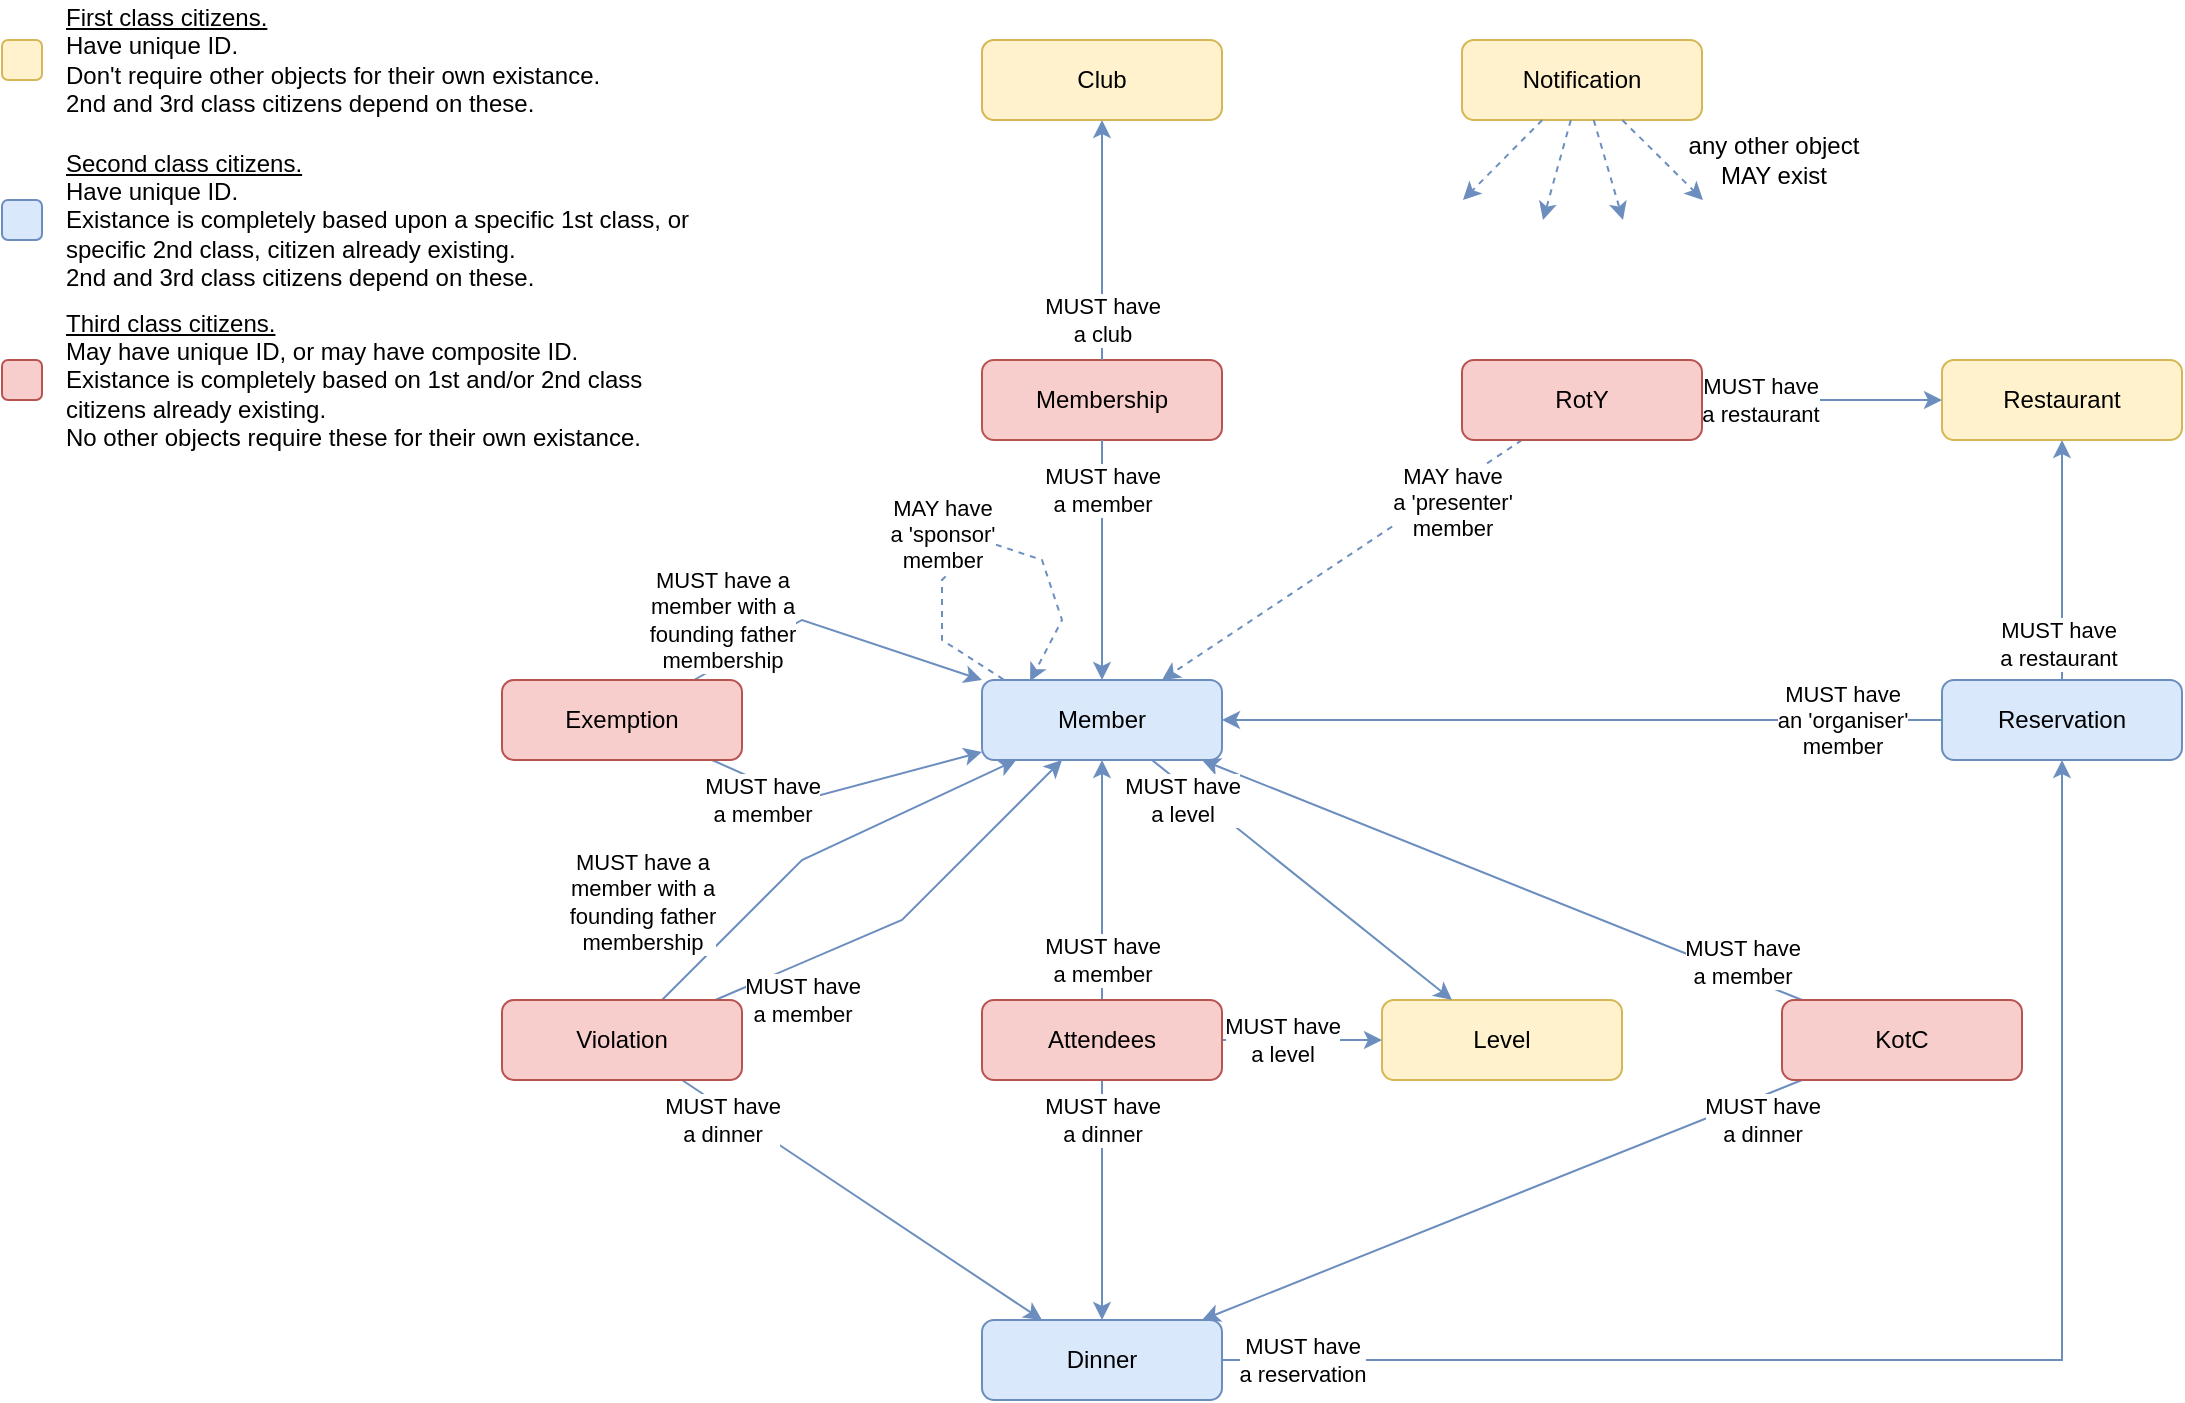 <mxfile version="21.2.8" type="device">
  <diagram name="Page-1" id="Z5LdI7A3Hce1t4JZFpOZ">
    <mxGraphModel dx="2160" dy="1263" grid="1" gridSize="10" guides="1" tooltips="1" connect="1" arrows="1" fold="1" page="1" pageScale="1" pageWidth="827" pageHeight="1169" math="0" shadow="0">
      <root>
        <mxCell id="0" />
        <mxCell id="1" parent="0" />
        <mxCell id="BozgZO4kEOnN7RZl8oFu-1" value="Member" style="rounded=1;whiteSpace=wrap;html=1;fillColor=#dae8fc;strokeColor=#6c8ebf;" parent="1" vertex="1">
          <mxGeometry x="520" y="360" width="120" height="40" as="geometry" />
        </mxCell>
        <mxCell id="BozgZO4kEOnN7RZl8oFu-2" value="Club" style="rounded=1;whiteSpace=wrap;html=1;fillColor=#fff2cc;strokeColor=#d6b656;" parent="1" vertex="1">
          <mxGeometry x="520" y="40" width="120" height="40" as="geometry" />
        </mxCell>
        <mxCell id="BozgZO4kEOnN7RZl8oFu-3" value="Notification" style="rounded=1;whiteSpace=wrap;html=1;fillColor=#fff2cc;strokeColor=#d6b656;" parent="1" vertex="1">
          <mxGeometry x="760" y="40" width="120" height="40" as="geometry" />
        </mxCell>
        <mxCell id="BozgZO4kEOnN7RZl8oFu-4" value="Level" style="rounded=1;whiteSpace=wrap;html=1;fillColor=#fff2cc;strokeColor=#d6b656;" parent="1" vertex="1">
          <mxGeometry x="720" y="520" width="120" height="40" as="geometry" />
        </mxCell>
        <mxCell id="BozgZO4kEOnN7RZl8oFu-5" value="Restaurant" style="rounded=1;whiteSpace=wrap;html=1;fillColor=#fff2cc;strokeColor=#d6b656;" parent="1" vertex="1">
          <mxGeometry x="1000" y="200" width="120" height="40" as="geometry" />
        </mxCell>
        <mxCell id="BozgZO4kEOnN7RZl8oFu-7" value="Membership" style="rounded=1;whiteSpace=wrap;html=1;fillColor=#f8cecc;strokeColor=#b85450;" parent="1" vertex="1">
          <mxGeometry x="520" y="200" width="120" height="40" as="geometry" />
        </mxCell>
        <mxCell id="r8nRrEDW61zQKozaeemJ-20" value="MUST have&lt;br&gt;a member" style="rounded=0;orthogonalLoop=1;jettySize=auto;html=1;fillColor=#dae8fc;strokeColor=#6c8ebf;" edge="1" parent="1" source="BozgZO4kEOnN7RZl8oFu-8" target="BozgZO4kEOnN7RZl8oFu-1">
          <mxGeometry x="-0.565" y="-8" relative="1" as="geometry">
            <Array as="points">
              <mxPoint x="430" y="420" />
            </Array>
            <mxPoint as="offset" />
          </mxGeometry>
        </mxCell>
        <mxCell id="r8nRrEDW61zQKozaeemJ-21" value="MUST have a&lt;br&gt;member with a&lt;br&gt;founding father&lt;br&gt;membership" style="rounded=0;orthogonalLoop=1;jettySize=auto;html=1;fillColor=#dae8fc;strokeColor=#6c8ebf;" edge="1" parent="1" source="BozgZO4kEOnN7RZl8oFu-8" target="BozgZO4kEOnN7RZl8oFu-1">
          <mxGeometry x="-0.658" y="19" relative="1" as="geometry">
            <Array as="points">
              <mxPoint x="430" y="330" />
            </Array>
            <mxPoint as="offset" />
          </mxGeometry>
        </mxCell>
        <mxCell id="BozgZO4kEOnN7RZl8oFu-8" value="Exemption" style="rounded=1;whiteSpace=wrap;html=1;fillColor=#f8cecc;strokeColor=#b85450;" parent="1" vertex="1">
          <mxGeometry x="280" y="360" width="120" height="40" as="geometry" />
        </mxCell>
        <mxCell id="r8nRrEDW61zQKozaeemJ-24" value="&lt;span style=&quot;color: rgb(0, 0, 0); font-family: Helvetica; font-size: 11px; font-style: normal; font-variant-ligatures: normal; font-variant-caps: normal; font-weight: 400; letter-spacing: normal; orphans: 2; text-align: center; text-indent: 0px; text-transform: none; widows: 2; word-spacing: 0px; -webkit-text-stroke-width: 0px; background-color: rgb(255, 255, 255); text-decoration-thickness: initial; text-decoration-style: initial; text-decoration-color: initial; float: none; display: inline !important;&quot;&gt;MUST have&lt;/span&gt;&lt;br style=&quot;border-color: var(--border-color); color: rgb(0, 0, 0); font-family: Helvetica; font-size: 11px; font-style: normal; font-variant-ligatures: normal; font-variant-caps: normal; font-weight: 400; letter-spacing: normal; orphans: 2; text-align: center; text-indent: 0px; text-transform: none; widows: 2; word-spacing: 0px; -webkit-text-stroke-width: 0px; text-decoration-thickness: initial; text-decoration-style: initial; text-decoration-color: initial;&quot;&gt;&lt;span style=&quot;color: rgb(0, 0, 0); font-family: Helvetica; font-size: 11px; font-style: normal; font-variant-ligatures: normal; font-variant-caps: normal; font-weight: 400; letter-spacing: normal; orphans: 2; text-align: center; text-indent: 0px; text-transform: none; widows: 2; word-spacing: 0px; -webkit-text-stroke-width: 0px; background-color: rgb(255, 255, 255); text-decoration-thickness: initial; text-decoration-style: initial; text-decoration-color: initial; float: none; display: inline !important;&quot;&gt;a restaurant&lt;/span&gt;" style="rounded=0;orthogonalLoop=1;jettySize=auto;html=1;fillColor=#dae8fc;strokeColor=#6c8ebf;" edge="1" parent="1" source="BozgZO4kEOnN7RZl8oFu-10" target="BozgZO4kEOnN7RZl8oFu-5">
          <mxGeometry x="-0.703" y="2" relative="1" as="geometry">
            <mxPoint as="offset" />
          </mxGeometry>
        </mxCell>
        <mxCell id="BozgZO4kEOnN7RZl8oFu-10" value="Reservation" style="rounded=1;whiteSpace=wrap;html=1;fillColor=#dae8fc;strokeColor=#6c8ebf;" parent="1" vertex="1">
          <mxGeometry x="1000" y="360" width="120" height="40" as="geometry" />
        </mxCell>
        <mxCell id="r8nRrEDW61zQKozaeemJ-22" value="MUST have&lt;br&gt;a restaurant" style="edgeStyle=orthogonalEdgeStyle;rounded=0;orthogonalLoop=1;jettySize=auto;html=1;fillColor=#dae8fc;strokeColor=#6c8ebf;" edge="1" parent="1" source="BozgZO4kEOnN7RZl8oFu-11" target="BozgZO4kEOnN7RZl8oFu-5">
          <mxGeometry x="-0.529" relative="1" as="geometry">
            <mxPoint as="offset" />
          </mxGeometry>
        </mxCell>
        <mxCell id="r8nRrEDW61zQKozaeemJ-23" value="MAY have&lt;br&gt;a &#39;presenter&#39;&lt;br&gt;member" style="rounded=0;orthogonalLoop=1;jettySize=auto;html=1;dashed=1;fillColor=#dae8fc;strokeColor=#6c8ebf;" edge="1" parent="1" source="BozgZO4kEOnN7RZl8oFu-11" target="BozgZO4kEOnN7RZl8oFu-1">
          <mxGeometry x="-0.575" y="6" relative="1" as="geometry">
            <Array as="points" />
            <mxPoint as="offset" />
          </mxGeometry>
        </mxCell>
        <mxCell id="BozgZO4kEOnN7RZl8oFu-11" value="RotY" style="rounded=1;whiteSpace=wrap;html=1;fillColor=#f8cecc;strokeColor=#b85450;" parent="1" vertex="1">
          <mxGeometry x="760" y="200" width="120" height="40" as="geometry" />
        </mxCell>
        <mxCell id="r8nRrEDW61zQKozaeemJ-30" value="MUST have&lt;br&gt;a dinner" style="rounded=0;orthogonalLoop=1;jettySize=auto;html=1;fillColor=#dae8fc;strokeColor=#6c8ebf;" edge="1" parent="1" source="BozgZO4kEOnN7RZl8oFu-12" target="BozgZO4kEOnN7RZl8oFu-13">
          <mxGeometry x="-0.839" y="11" relative="1" as="geometry">
            <mxPoint as="offset" />
          </mxGeometry>
        </mxCell>
        <mxCell id="r8nRrEDW61zQKozaeemJ-31" value="MUST have&lt;br&gt;a member" style="rounded=0;orthogonalLoop=1;jettySize=auto;html=1;fillColor=#dae8fc;strokeColor=#6c8ebf;" edge="1" parent="1" source="BozgZO4kEOnN7RZl8oFu-12" target="BozgZO4kEOnN7RZl8oFu-1">
          <mxGeometry x="-0.782" y="-7" relative="1" as="geometry">
            <mxPoint as="offset" />
          </mxGeometry>
        </mxCell>
        <mxCell id="BozgZO4kEOnN7RZl8oFu-12" value="KotC" style="rounded=1;whiteSpace=wrap;html=1;fillColor=#f8cecc;strokeColor=#b85450;" parent="1" vertex="1">
          <mxGeometry x="920" y="520" width="120" height="40" as="geometry" />
        </mxCell>
        <mxCell id="r8nRrEDW61zQKozaeemJ-26" value="MUST have&lt;br&gt;a reservation" style="rounded=0;orthogonalLoop=1;jettySize=auto;html=1;fillColor=#dae8fc;strokeColor=#6c8ebf;" edge="1" parent="1" source="BozgZO4kEOnN7RZl8oFu-13" target="BozgZO4kEOnN7RZl8oFu-10">
          <mxGeometry x="-0.889" relative="1" as="geometry">
            <Array as="points">
              <mxPoint x="1060" y="700" />
            </Array>
            <mxPoint as="offset" />
          </mxGeometry>
        </mxCell>
        <mxCell id="BozgZO4kEOnN7RZl8oFu-13" value="Dinner" style="rounded=1;whiteSpace=wrap;html=1;fillColor=#dae8fc;strokeColor=#6c8ebf;" parent="1" vertex="1">
          <mxGeometry x="520" y="680" width="120" height="40" as="geometry" />
        </mxCell>
        <mxCell id="r8nRrEDW61zQKozaeemJ-27" value="MUST have&lt;br&gt;a dinner" style="rounded=0;orthogonalLoop=1;jettySize=auto;html=1;fillColor=#dae8fc;strokeColor=#6c8ebf;" edge="1" parent="1" source="BozgZO4kEOnN7RZl8oFu-14" target="BozgZO4kEOnN7RZl8oFu-13">
          <mxGeometry x="-0.667" relative="1" as="geometry">
            <mxPoint as="offset" />
          </mxGeometry>
        </mxCell>
        <mxCell id="r8nRrEDW61zQKozaeemJ-28" value="MUST have&lt;br&gt;a member" style="rounded=0;orthogonalLoop=1;jettySize=auto;html=1;fillColor=#dae8fc;strokeColor=#6c8ebf;" edge="1" parent="1" source="BozgZO4kEOnN7RZl8oFu-14" target="BozgZO4kEOnN7RZl8oFu-1">
          <mxGeometry x="-0.667" relative="1" as="geometry">
            <mxPoint as="offset" />
          </mxGeometry>
        </mxCell>
        <mxCell id="r8nRrEDW61zQKozaeemJ-29" value="MUST have&lt;br&gt;a level" style="rounded=0;orthogonalLoop=1;jettySize=auto;html=1;fillColor=#dae8fc;strokeColor=#6c8ebf;" edge="1" parent="1" source="BozgZO4kEOnN7RZl8oFu-14" target="BozgZO4kEOnN7RZl8oFu-4">
          <mxGeometry x="-0.25" relative="1" as="geometry">
            <Array as="points" />
            <mxPoint as="offset" />
          </mxGeometry>
        </mxCell>
        <mxCell id="BozgZO4kEOnN7RZl8oFu-14" value="Attendees" style="rounded=1;whiteSpace=wrap;html=1;fillColor=#f8cecc;strokeColor=#b85450;" parent="1" vertex="1">
          <mxGeometry x="520" y="520" width="120" height="40" as="geometry" />
        </mxCell>
        <mxCell id="r8nRrEDW61zQKozaeemJ-32" value="MUST have&lt;br&gt;a dinner&lt;br&gt;" style="rounded=0;orthogonalLoop=1;jettySize=auto;html=1;fillColor=#dae8fc;strokeColor=#6c8ebf;" edge="1" parent="1" source="MY71BQhp90IvfYwF4a3C-1" target="BozgZO4kEOnN7RZl8oFu-13">
          <mxGeometry x="-0.744" y="-6" relative="1" as="geometry">
            <mxPoint as="offset" />
          </mxGeometry>
        </mxCell>
        <mxCell id="r8nRrEDW61zQKozaeemJ-33" value="&lt;span style=&quot;color: rgb(0, 0, 0); font-family: Helvetica; font-size: 11px; font-style: normal; font-variant-ligatures: normal; font-variant-caps: normal; font-weight: 400; letter-spacing: normal; orphans: 2; text-align: center; text-indent: 0px; text-transform: none; widows: 2; word-spacing: 0px; -webkit-text-stroke-width: 0px; background-color: rgb(255, 255, 255); text-decoration-thickness: initial; text-decoration-style: initial; text-decoration-color: initial; float: none; display: inline !important;&quot;&gt;MUST have&lt;/span&gt;&lt;br style=&quot;border-color: var(--border-color); color: rgb(0, 0, 0); font-family: Helvetica; font-size: 11px; font-style: normal; font-variant-ligatures: normal; font-variant-caps: normal; font-weight: 400; letter-spacing: normal; orphans: 2; text-align: center; text-indent: 0px; text-transform: none; widows: 2; word-spacing: 0px; -webkit-text-stroke-width: 0px; text-decoration-thickness: initial; text-decoration-style: initial; text-decoration-color: initial;&quot;&gt;&lt;span style=&quot;color: rgb(0, 0, 0); font-family: Helvetica; font-size: 11px; font-style: normal; font-variant-ligatures: normal; font-variant-caps: normal; font-weight: 400; letter-spacing: normal; orphans: 2; text-align: center; text-indent: 0px; text-transform: none; widows: 2; word-spacing: 0px; -webkit-text-stroke-width: 0px; background-color: rgb(255, 255, 255); text-decoration-thickness: initial; text-decoration-style: initial; text-decoration-color: initial; float: none; display: inline !important;&quot;&gt;a member&lt;/span&gt;" style="rounded=0;orthogonalLoop=1;jettySize=auto;html=1;fillColor=#dae8fc;strokeColor=#6c8ebf;" edge="1" parent="1" source="MY71BQhp90IvfYwF4a3C-1" target="BozgZO4kEOnN7RZl8oFu-1">
          <mxGeometry x="-0.629" y="-17" relative="1" as="geometry">
            <Array as="points">
              <mxPoint x="480" y="480" />
            </Array>
            <mxPoint as="offset" />
          </mxGeometry>
        </mxCell>
        <mxCell id="r8nRrEDW61zQKozaeemJ-34" value="&lt;span style=&quot;color: rgb(0, 0, 0); font-family: Helvetica; font-size: 11px; font-style: normal; font-variant-ligatures: normal; font-variant-caps: normal; font-weight: 400; letter-spacing: normal; orphans: 2; text-align: center; text-indent: 0px; text-transform: none; widows: 2; word-spacing: 0px; -webkit-text-stroke-width: 0px; background-color: rgb(255, 255, 255); text-decoration-thickness: initial; text-decoration-style: initial; text-decoration-color: initial; float: none; display: inline !important;&quot;&gt;MUST have a&lt;/span&gt;&lt;br style=&quot;border-color: var(--border-color); color: rgb(0, 0, 0); font-family: Helvetica; font-size: 11px; font-style: normal; font-variant-ligatures: normal; font-variant-caps: normal; font-weight: 400; letter-spacing: normal; orphans: 2; text-align: center; text-indent: 0px; text-transform: none; widows: 2; word-spacing: 0px; -webkit-text-stroke-width: 0px; text-decoration-thickness: initial; text-decoration-style: initial; text-decoration-color: initial;&quot;&gt;&lt;span style=&quot;color: rgb(0, 0, 0); font-family: Helvetica; font-size: 11px; font-style: normal; font-variant-ligatures: normal; font-variant-caps: normal; font-weight: 400; letter-spacing: normal; orphans: 2; text-align: center; text-indent: 0px; text-transform: none; widows: 2; word-spacing: 0px; -webkit-text-stroke-width: 0px; background-color: rgb(255, 255, 255); text-decoration-thickness: initial; text-decoration-style: initial; text-decoration-color: initial; float: none; display: inline !important;&quot;&gt;member with a&lt;/span&gt;&lt;br style=&quot;border-color: var(--border-color); color: rgb(0, 0, 0); font-family: Helvetica; font-size: 11px; font-style: normal; font-variant-ligatures: normal; font-variant-caps: normal; font-weight: 400; letter-spacing: normal; orphans: 2; text-align: center; text-indent: 0px; text-transform: none; widows: 2; word-spacing: 0px; -webkit-text-stroke-width: 0px; text-decoration-thickness: initial; text-decoration-style: initial; text-decoration-color: initial;&quot;&gt;&lt;span style=&quot;color: rgb(0, 0, 0); font-family: Helvetica; font-size: 11px; font-style: normal; font-variant-ligatures: normal; font-variant-caps: normal; font-weight: 400; letter-spacing: normal; orphans: 2; text-align: center; text-indent: 0px; text-transform: none; widows: 2; word-spacing: 0px; -webkit-text-stroke-width: 0px; background-color: rgb(255, 255, 255); text-decoration-thickness: initial; text-decoration-style: initial; text-decoration-color: initial; float: none; display: inline !important;&quot;&gt;founding father&lt;/span&gt;&lt;br style=&quot;border-color: var(--border-color); color: rgb(0, 0, 0); font-family: Helvetica; font-size: 11px; font-style: normal; font-variant-ligatures: normal; font-variant-caps: normal; font-weight: 400; letter-spacing: normal; orphans: 2; text-align: center; text-indent: 0px; text-transform: none; widows: 2; word-spacing: 0px; -webkit-text-stroke-width: 0px; text-decoration-thickness: initial; text-decoration-style: initial; text-decoration-color: initial;&quot;&gt;&lt;span style=&quot;color: rgb(0, 0, 0); font-family: Helvetica; font-size: 11px; font-style: normal; font-variant-ligatures: normal; font-variant-caps: normal; font-weight: 400; letter-spacing: normal; orphans: 2; text-align: center; text-indent: 0px; text-transform: none; widows: 2; word-spacing: 0px; -webkit-text-stroke-width: 0px; background-color: rgb(255, 255, 255); text-decoration-thickness: initial; text-decoration-style: initial; text-decoration-color: initial; float: none; display: inline !important;&quot;&gt;membership&lt;/span&gt;" style="rounded=0;orthogonalLoop=1;jettySize=auto;html=1;fillColor=#dae8fc;strokeColor=#6c8ebf;" edge="1" parent="1" source="MY71BQhp90IvfYwF4a3C-1" target="BozgZO4kEOnN7RZl8oFu-1">
          <mxGeometry x="-0.74" y="42" relative="1" as="geometry">
            <Array as="points">
              <mxPoint x="430" y="450" />
            </Array>
            <mxPoint as="offset" />
          </mxGeometry>
        </mxCell>
        <mxCell id="MY71BQhp90IvfYwF4a3C-1" value="Violation" style="rounded=1;whiteSpace=wrap;html=1;fillColor=#f8cecc;strokeColor=#b85450;" parent="1" vertex="1">
          <mxGeometry x="280" y="520" width="120" height="40" as="geometry" />
        </mxCell>
        <mxCell id="r8nRrEDW61zQKozaeemJ-3" value="MUST have&lt;br&gt;a level" style="endArrow=classic;html=1;rounded=0;fillColor=#dae8fc;strokeColor=#6c8ebf;" edge="1" parent="1" source="BozgZO4kEOnN7RZl8oFu-1" target="BozgZO4kEOnN7RZl8oFu-4">
          <mxGeometry x="-0.748" y="-6" width="50" height="50" relative="1" as="geometry">
            <mxPoint x="290" y="360" as="sourcePoint" />
            <mxPoint x="340" y="310" as="targetPoint" />
            <mxPoint as="offset" />
          </mxGeometry>
        </mxCell>
        <mxCell id="r8nRrEDW61zQKozaeemJ-9" value="" style="endArrow=classic;html=1;rounded=0;dashed=1;fillColor=#dae8fc;strokeColor=#6c8ebf;" edge="1" parent="1" source="BozgZO4kEOnN7RZl8oFu-3">
          <mxGeometry width="50" height="50" relative="1" as="geometry">
            <mxPoint x="770.5" y="90" as="sourcePoint" />
            <mxPoint x="760.5" y="120" as="targetPoint" />
          </mxGeometry>
        </mxCell>
        <mxCell id="r8nRrEDW61zQKozaeemJ-10" value="any other object MAY exist" style="text;html=1;strokeColor=none;fillColor=none;align=center;verticalAlign=middle;whiteSpace=wrap;rounded=0;" vertex="1" parent="1">
          <mxGeometry x="870.5" y="80" width="90" height="40" as="geometry" />
        </mxCell>
        <mxCell id="r8nRrEDW61zQKozaeemJ-11" value="" style="endArrow=classic;html=1;rounded=0;dashed=1;fillColor=#dae8fc;strokeColor=#6c8ebf;" edge="1" parent="1" source="BozgZO4kEOnN7RZl8oFu-3">
          <mxGeometry width="50" height="50" relative="1" as="geometry">
            <mxPoint x="780.5" y="100" as="sourcePoint" />
            <mxPoint x="800.5" y="130" as="targetPoint" />
          </mxGeometry>
        </mxCell>
        <mxCell id="r8nRrEDW61zQKozaeemJ-12" value="" style="endArrow=classic;html=1;rounded=0;dashed=1;fillColor=#dae8fc;strokeColor=#6c8ebf;" edge="1" parent="1" source="BozgZO4kEOnN7RZl8oFu-3">
          <mxGeometry width="50" height="50" relative="1" as="geometry">
            <mxPoint x="860.5" y="90" as="sourcePoint" />
            <mxPoint x="880.5" y="120" as="targetPoint" />
          </mxGeometry>
        </mxCell>
        <mxCell id="r8nRrEDW61zQKozaeemJ-13" value="" style="endArrow=classic;html=1;rounded=0;dashed=1;fillColor=#dae8fc;strokeColor=#6c8ebf;" edge="1" parent="1" source="BozgZO4kEOnN7RZl8oFu-3">
          <mxGeometry width="50" height="50" relative="1" as="geometry">
            <mxPoint x="790.5" y="110" as="sourcePoint" />
            <mxPoint x="840.5" y="130" as="targetPoint" />
          </mxGeometry>
        </mxCell>
        <mxCell id="r8nRrEDW61zQKozaeemJ-14" value="MAY have&lt;br&gt;a &#39;sponsor&#39;&lt;br&gt;member" style="endArrow=classic;html=1;rounded=0;dashed=1;entryX=0.2;entryY=0.017;entryDx=0;entryDy=0;entryPerimeter=0;exitX=0.089;exitY=-0.008;exitDx=0;exitDy=0;fillColor=#dae8fc;strokeColor=#6c8ebf;exitPerimeter=0;" edge="1" parent="1" source="BozgZO4kEOnN7RZl8oFu-1" target="BozgZO4kEOnN7RZl8oFu-1">
          <mxGeometry x="-0.073" y="14" width="50" height="50" relative="1" as="geometry">
            <mxPoint x="501" y="310" as="sourcePoint" />
            <mxPoint x="510" y="320" as="targetPoint" />
            <Array as="points">
              <mxPoint x="500" y="340" />
              <mxPoint x="500" y="310" />
              <mxPoint x="520" y="290" />
              <mxPoint x="550" y="300" />
              <mxPoint x="560" y="330" />
            </Array>
            <mxPoint x="-6" y="3" as="offset" />
          </mxGeometry>
        </mxCell>
        <mxCell id="r8nRrEDW61zQKozaeemJ-16" value="MUST have&lt;br&gt;a member" style="endArrow=classic;html=1;rounded=0;fillColor=#dae8fc;strokeColor=#6c8ebf;" edge="1" parent="1" source="BozgZO4kEOnN7RZl8oFu-7" target="BozgZO4kEOnN7RZl8oFu-1">
          <mxGeometry x="-0.581" width="50" height="50" relative="1" as="geometry">
            <mxPoint x="711" y="350" as="sourcePoint" />
            <mxPoint x="711" y="270" as="targetPoint" />
            <Array as="points" />
            <mxPoint as="offset" />
          </mxGeometry>
        </mxCell>
        <mxCell id="r8nRrEDW61zQKozaeemJ-17" value="MUST have&lt;br&gt;a club" style="endArrow=classic;html=1;rounded=0;fillColor=#dae8fc;strokeColor=#6c8ebf;" edge="1" parent="1" source="BozgZO4kEOnN7RZl8oFu-7" target="BozgZO4kEOnN7RZl8oFu-2">
          <mxGeometry x="-0.667" width="50" height="50" relative="1" as="geometry">
            <mxPoint x="287" y="430" as="sourcePoint" />
            <mxPoint x="154" y="350" as="targetPoint" />
            <mxPoint as="offset" />
          </mxGeometry>
        </mxCell>
        <mxCell id="r8nRrEDW61zQKozaeemJ-25" value="MUST have&lt;br&gt;an &#39;organiser&#39;&lt;br&gt;member" style="rounded=0;orthogonalLoop=1;jettySize=auto;html=1;fillColor=#dae8fc;strokeColor=#6c8ebf;" edge="1" parent="1" source="BozgZO4kEOnN7RZl8oFu-10" target="BozgZO4kEOnN7RZl8oFu-1">
          <mxGeometry x="-0.722" relative="1" as="geometry">
            <mxPoint as="offset" />
          </mxGeometry>
        </mxCell>
        <mxCell id="r8nRrEDW61zQKozaeemJ-37" value="" style="rounded=1;whiteSpace=wrap;html=1;fillColor=#fff2cc;strokeColor=#d6b656;" vertex="1" parent="1">
          <mxGeometry x="30" y="40" width="20" height="20" as="geometry" />
        </mxCell>
        <mxCell id="r8nRrEDW61zQKozaeemJ-38" value="&lt;u&gt;First class citizens.&lt;/u&gt;&lt;br&gt;Have unique ID.&lt;br&gt;Don&#39;t require other objects for their own existance.&lt;br&gt;2nd and 3rd class citizens depend on these." style="text;html=1;strokeColor=none;fillColor=none;align=left;verticalAlign=middle;whiteSpace=wrap;rounded=0;" vertex="1" parent="1">
          <mxGeometry x="60" y="20" width="320" height="60" as="geometry" />
        </mxCell>
        <mxCell id="r8nRrEDW61zQKozaeemJ-44" value="" style="rounded=1;whiteSpace=wrap;html=1;fillColor=#dae8fc;strokeColor=#6c8ebf;" vertex="1" parent="1">
          <mxGeometry x="30" y="120" width="20" height="20" as="geometry" />
        </mxCell>
        <mxCell id="r8nRrEDW61zQKozaeemJ-45" value="&lt;u&gt;Second class citizens.&lt;/u&gt;&lt;br&gt;Have unique ID.&lt;br&gt;Existance is completely based upon a specific 1st class, or specific 2nd class, citizen already existing.&lt;br&gt;2nd and 3rd class citizens depend on these." style="text;html=1;strokeColor=none;fillColor=none;align=left;verticalAlign=middle;whiteSpace=wrap;rounded=0;" vertex="1" parent="1">
          <mxGeometry x="60" y="100" width="320" height="60" as="geometry" />
        </mxCell>
        <mxCell id="r8nRrEDW61zQKozaeemJ-46" value="" style="rounded=1;whiteSpace=wrap;html=1;fillColor=#f8cecc;strokeColor=#b85450;" vertex="1" parent="1">
          <mxGeometry x="30" y="200" width="20" height="20" as="geometry" />
        </mxCell>
        <mxCell id="r8nRrEDW61zQKozaeemJ-47" value="&lt;u&gt;Third class citizens.&lt;/u&gt;&lt;br&gt;May have unique ID, or may have composite ID.&lt;br&gt;Existance is completely based on 1st and/or 2nd class citizens already existing.&lt;br&gt;No other objects require these for their own existance." style="text;html=1;strokeColor=none;fillColor=none;align=left;verticalAlign=middle;whiteSpace=wrap;rounded=0;" vertex="1" parent="1">
          <mxGeometry x="60" y="180" width="320" height="60" as="geometry" />
        </mxCell>
      </root>
    </mxGraphModel>
  </diagram>
</mxfile>
